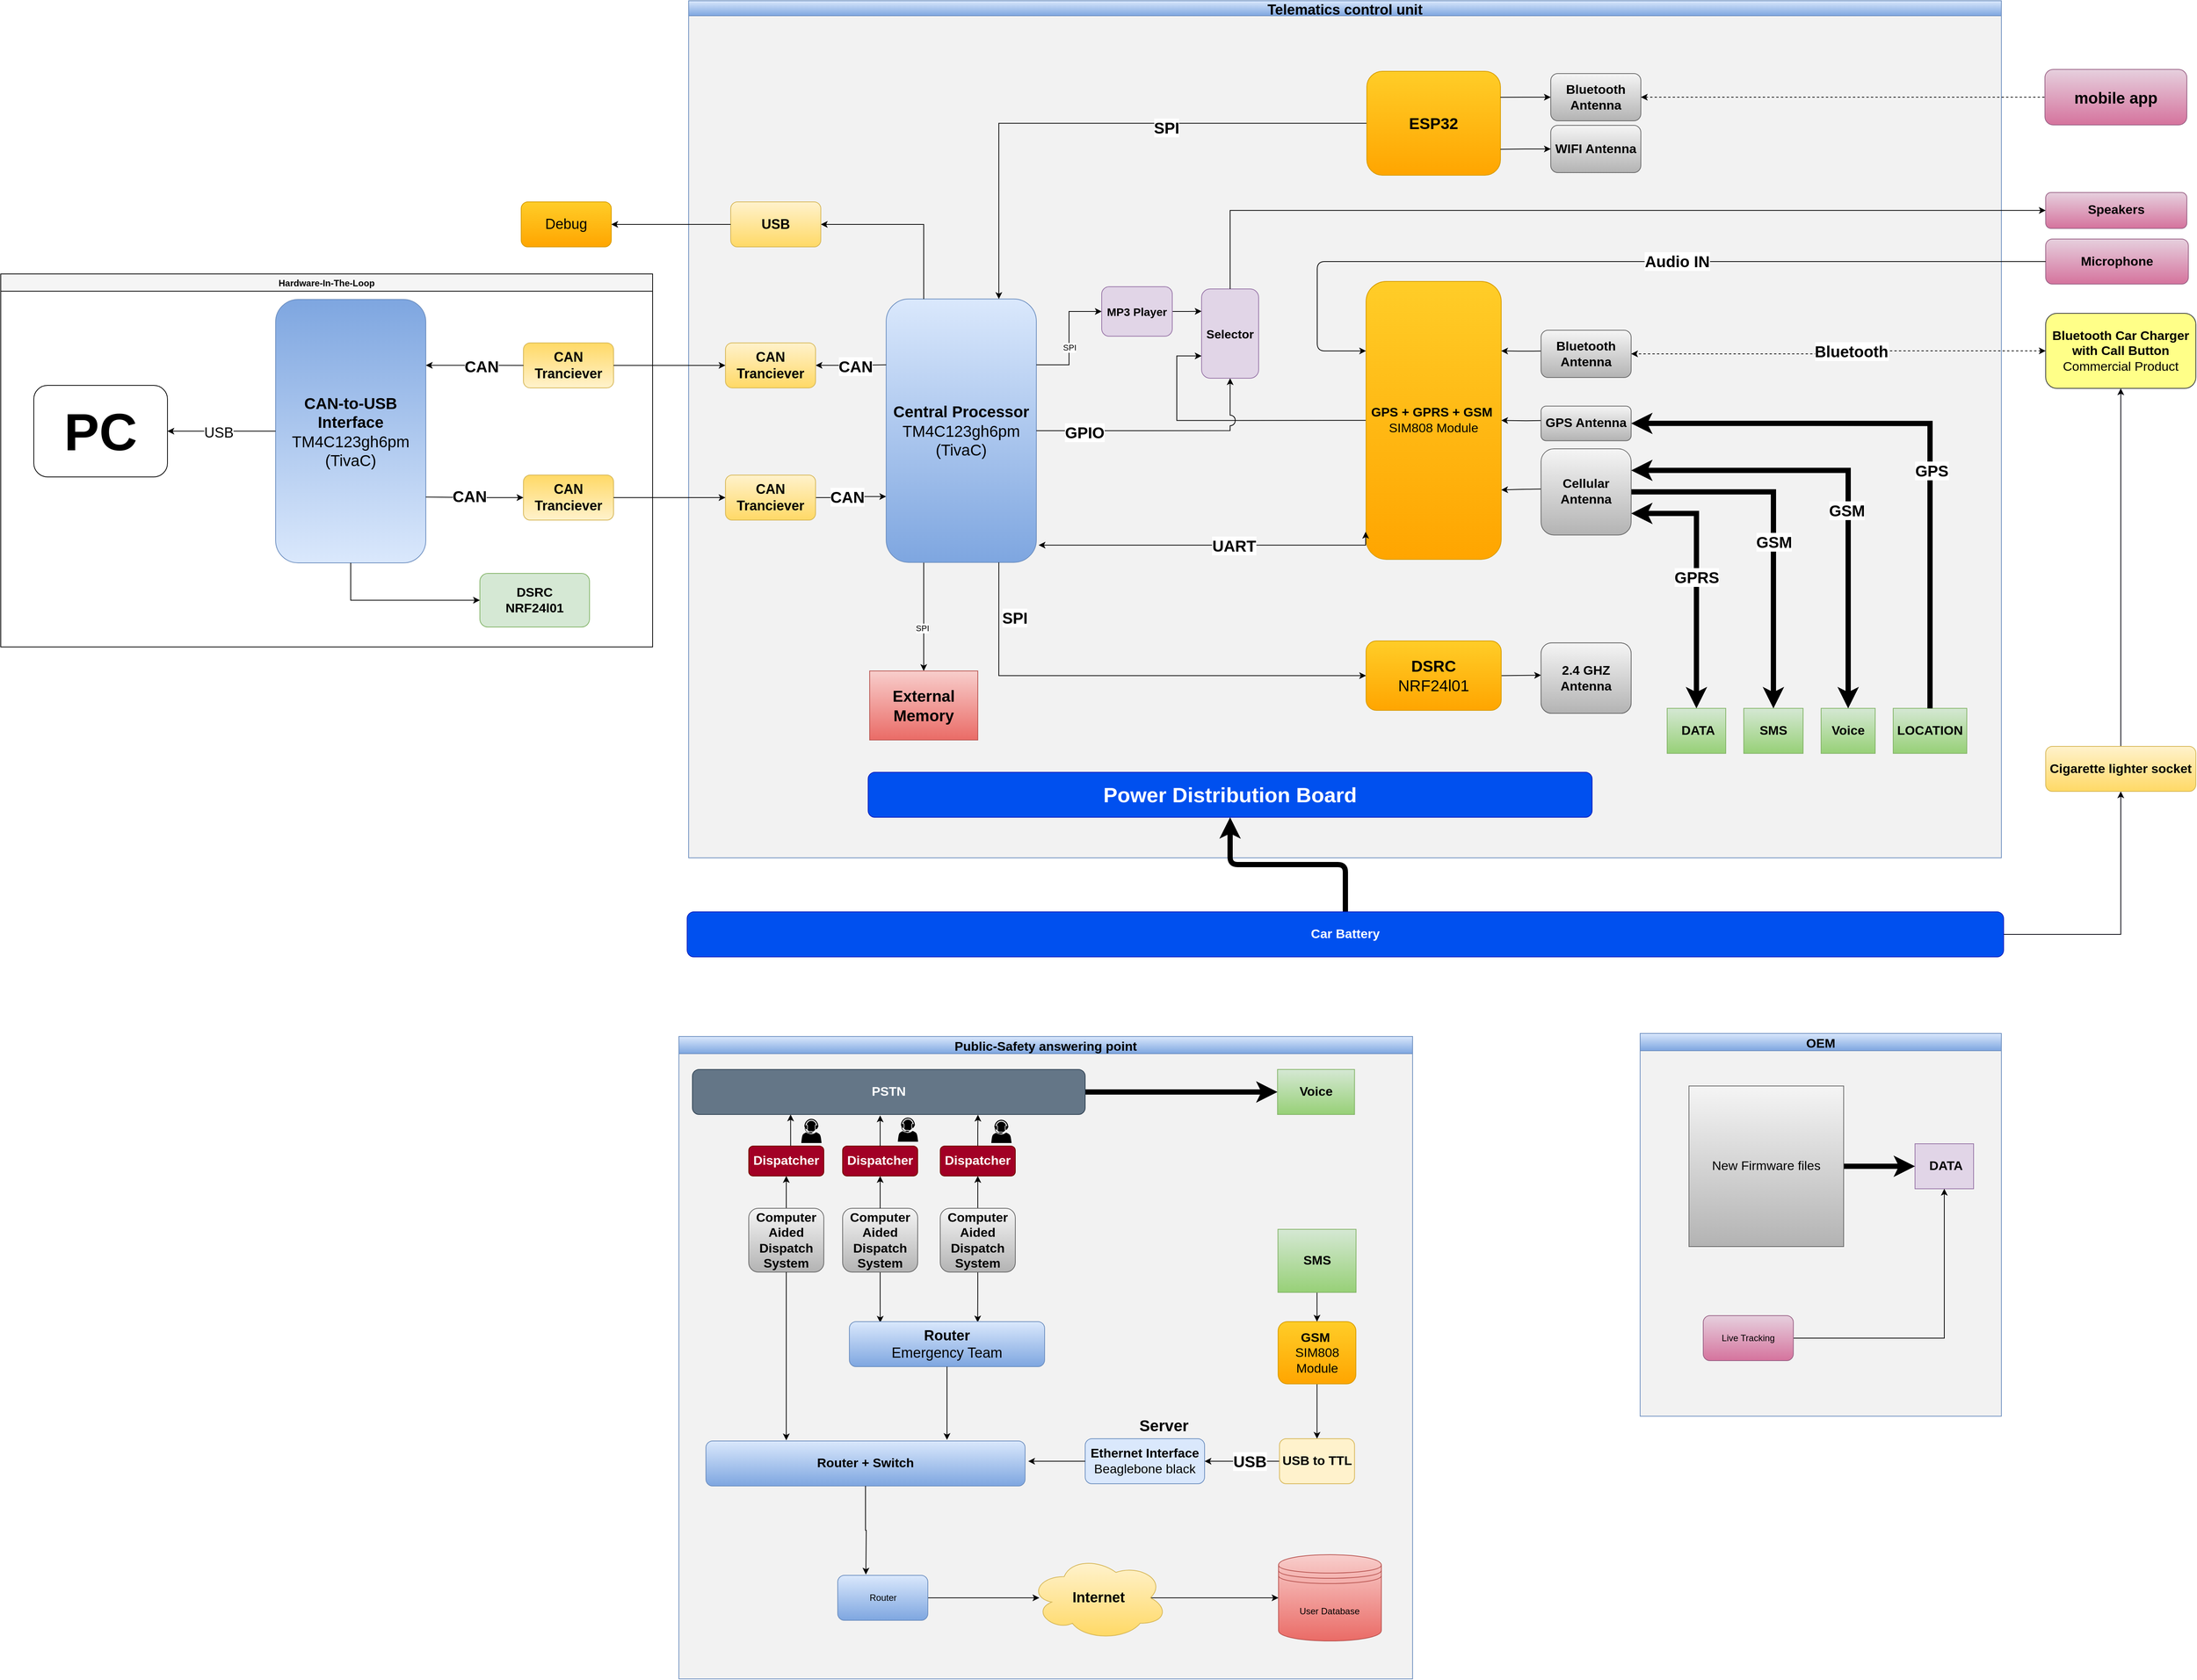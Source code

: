 <mxfile version="13.9.9" type="device"><diagram id="WvO2dlYxxCy-v5vZexDL" name="Page-1"><mxGraphModel dx="5652" dy="3628" grid="0" gridSize="6" guides="1" tooltips="1" connect="1" arrows="1" fold="1" page="1" pageScale="1" pageWidth="1500" pageHeight="1200" math="0" shadow="0"><root><mxCell id="0"/><mxCell id="1" parent="0"/><mxCell id="o0vE8Q76qqL2OoBYx_gR-1" value="OEM" style="swimlane;startSize=23;gradientColor=#7ea6e0;fillColor=#dae8fc;strokeColor=#6c8ebf;swimlaneFillColor=#f2f2f2;fontStyle=1;fontSize=17;" vertex="1" parent="1"><mxGeometry x="785" y="1372" width="481" height="510" as="geometry"/></mxCell><mxCell id="o0vE8Q76qqL2OoBYx_gR-2" value="&amp;nbsp;DATA" style="rounded=0;whiteSpace=wrap;html=1;fontSize=17;align=center;fontStyle=1;fillColor=#e1d5e7;strokeColor=#9673a6;" vertex="1" parent="o0vE8Q76qqL2OoBYx_gR-1"><mxGeometry x="366" y="147" width="78" height="60" as="geometry"/></mxCell><mxCell id="o0vE8Q76qqL2OoBYx_gR-3" style="edgeStyle=orthogonalEdgeStyle;rounded=0;orthogonalLoop=1;jettySize=auto;html=1;entryX=0;entryY=0.5;entryDx=0;entryDy=0;startArrow=none;startFill=0;endArrow=classic;endFill=1;strokeWidth=7;fontSize=17;" edge="1" parent="o0vE8Q76qqL2OoBYx_gR-1" source="o0vE8Q76qqL2OoBYx_gR-4" target="o0vE8Q76qqL2OoBYx_gR-2"><mxGeometry relative="1" as="geometry"/></mxCell><mxCell id="o0vE8Q76qqL2OoBYx_gR-4" value="New Firmware files" style="rounded=0;whiteSpace=wrap;html=1;fontSize=17;fillColor=#f5f5f5;strokeColor=#666666;gradientColor=#b3b3b3;" vertex="1" parent="o0vE8Q76qqL2OoBYx_gR-1"><mxGeometry x="65" y="70" width="206" height="214" as="geometry"/></mxCell><mxCell id="o0vE8Q76qqL2OoBYx_gR-5" style="edgeStyle=orthogonalEdgeStyle;rounded=0;orthogonalLoop=1;jettySize=auto;html=1;entryX=0.5;entryY=1;entryDx=0;entryDy=0;" edge="1" parent="o0vE8Q76qqL2OoBYx_gR-1" source="o0vE8Q76qqL2OoBYx_gR-6" target="o0vE8Q76qqL2OoBYx_gR-2"><mxGeometry relative="1" as="geometry"/></mxCell><mxCell id="o0vE8Q76qqL2OoBYx_gR-6" value="Live Tracking" style="rounded=1;whiteSpace=wrap;html=1;gradientColor=#d5739d;fillColor=#e6d0de;strokeColor=#996185;" vertex="1" parent="o0vE8Q76qqL2OoBYx_gR-1"><mxGeometry x="84" y="376" width="120" height="60" as="geometry"/></mxCell><mxCell id="o0vE8Q76qqL2OoBYx_gR-7" value="Public-Safety answering point" style="swimlane;startSize=23;gradientColor=#7ea6e0;fillColor=#dae8fc;strokeColor=#6c8ebf;swimlaneFillColor=#f2f2f2;fontStyle=1;fontSize=17;" vertex="1" parent="1"><mxGeometry x="-495" y="1376" width="977" height="856" as="geometry"/></mxCell><mxCell id="o0vE8Q76qqL2OoBYx_gR-8" style="edgeStyle=orthogonalEdgeStyle;rounded=0;orthogonalLoop=1;jettySize=auto;html=1;entryX=0.5;entryY=0;entryDx=0;entryDy=0;startArrow=classic;startFill=1;endArrow=none;endFill=0;strokeWidth=1;fontSize=17;" edge="1" parent="o0vE8Q76qqL2OoBYx_gR-7" source="o0vE8Q76qqL2OoBYx_gR-10" target="o0vE8Q76qqL2OoBYx_gR-11"><mxGeometry relative="1" as="geometry"/></mxCell><mxCell id="o0vE8Q76qqL2OoBYx_gR-9" style="edgeStyle=orthogonalEdgeStyle;rounded=0;orthogonalLoop=1;jettySize=auto;html=1;startArrow=classic;startFill=1;endArrow=none;endFill=0;strokeWidth=1;fontSize=17;exitX=0.25;exitY=1;exitDx=0;exitDy=0;" edge="1" parent="o0vE8Q76qqL2OoBYx_gR-7" source="o0vE8Q76qqL2OoBYx_gR-13" target="o0vE8Q76qqL2OoBYx_gR-10"><mxGeometry relative="1" as="geometry"><mxPoint x="155" y="123" as="sourcePoint"/><Array as="points"><mxPoint x="149" y="135"/><mxPoint x="149" y="135"/></Array></mxGeometry></mxCell><mxCell id="o0vE8Q76qqL2OoBYx_gR-10" value="Dispatcher" style="rounded=1;whiteSpace=wrap;html=1;fillColor=#a20025;strokeColor=#6F0000;fontColor=#ffffff;fontStyle=1;fontSize=17;" vertex="1" parent="o0vE8Q76qqL2OoBYx_gR-7"><mxGeometry x="93" y="146" width="100" height="40" as="geometry"/></mxCell><mxCell id="o0vE8Q76qqL2OoBYx_gR-11" value="Computer Aided Dispatch System" style="rounded=1;whiteSpace=wrap;html=1;fillColor=#f5f5f5;strokeColor=#666666;fontStyle=1;fontSize=17;gradientColor=#b3b3b3;" vertex="1" parent="o0vE8Q76qqL2OoBYx_gR-7"><mxGeometry x="93" y="229" width="100" height="85" as="geometry"/></mxCell><mxCell id="o0vE8Q76qqL2OoBYx_gR-12" style="edgeStyle=orthogonalEdgeStyle;rounded=0;orthogonalLoop=1;jettySize=auto;html=1;entryX=0;entryY=0.5;entryDx=0;entryDy=0;startArrow=none;startFill=0;endArrow=classic;endFill=1;strokeWidth=7;fontSize=17;" edge="1" parent="o0vE8Q76qqL2OoBYx_gR-7" source="o0vE8Q76qqL2OoBYx_gR-13" target="o0vE8Q76qqL2OoBYx_gR-19"><mxGeometry relative="1" as="geometry"/></mxCell><mxCell id="o0vE8Q76qqL2OoBYx_gR-13" value="PSTN" style="rounded=1;whiteSpace=wrap;html=1;fillColor=#647687;strokeColor=#314354;fontSize=17;fontStyle=1;fontColor=#ffffff;" vertex="1" parent="o0vE8Q76qqL2OoBYx_gR-7"><mxGeometry x="18" y="44" width="523" height="60" as="geometry"/></mxCell><mxCell id="o0vE8Q76qqL2OoBYx_gR-14" value="" style="pointerEvents=1;shadow=0;dashed=0;html=1;strokeColor=none;labelPosition=center;verticalLabelPosition=bottom;verticalAlign=top;outlineConnect=0;align=center;shape=mxgraph.office.users.call_center_agent;labelBackgroundColor=#ffffff;fontSize=23;fillColor=#000000;" vertex="1" parent="o0vE8Q76qqL2OoBYx_gR-7"><mxGeometry x="163" y="109.71" width="27" height="32.28" as="geometry"/></mxCell><mxCell id="o0vE8Q76qqL2OoBYx_gR-15" style="edgeStyle=orthogonalEdgeStyle;rounded=1;jumpStyle=arc;jumpSize=14;orthogonalLoop=1;jettySize=auto;html=1;entryX=0.5;entryY=0;entryDx=0;entryDy=0;shadow=0;strokeWidth=1;" edge="1" parent="o0vE8Q76qqL2OoBYx_gR-7" source="o0vE8Q76qqL2OoBYx_gR-16" target="o0vE8Q76qqL2OoBYx_gR-32"><mxGeometry relative="1" as="geometry"/></mxCell><mxCell id="o0vE8Q76qqL2OoBYx_gR-16" value="GSM&amp;nbsp;&lt;br&gt;&lt;span style=&quot;font-weight: normal&quot;&gt;SIM808 Module&lt;/span&gt;" style="rounded=1;whiteSpace=wrap;html=1;fillColor=#ffcd28;strokeColor=#d79b00;fontSize=17;fontStyle=1;gradientColor=#ffa500;" vertex="1" parent="o0vE8Q76qqL2OoBYx_gR-7"><mxGeometry x="797.92" y="380" width="103.58" height="83" as="geometry"/></mxCell><mxCell id="o0vE8Q76qqL2OoBYx_gR-17" style="edgeStyle=orthogonalEdgeStyle;rounded=1;jumpStyle=arc;jumpSize=14;orthogonalLoop=1;jettySize=auto;html=1;entryX=0.5;entryY=0;entryDx=0;entryDy=0;shadow=0;strokeWidth=1;" edge="1" parent="o0vE8Q76qqL2OoBYx_gR-7" source="o0vE8Q76qqL2OoBYx_gR-18" target="o0vE8Q76qqL2OoBYx_gR-16"><mxGeometry relative="1" as="geometry"/></mxCell><mxCell id="o0vE8Q76qqL2OoBYx_gR-18" value="SMS" style="rounded=0;whiteSpace=wrap;html=1;fontSize=17;align=center;fontStyle=1;fillColor=#d5e8d4;strokeColor=#82b366;gradientColor=#97d077;" vertex="1" parent="o0vE8Q76qqL2OoBYx_gR-7"><mxGeometry x="797.71" y="257" width="104" height="84.01" as="geometry"/></mxCell><mxCell id="o0vE8Q76qqL2OoBYx_gR-19" value="Voice" style="rounded=0;whiteSpace=wrap;html=1;fontSize=17;align=center;fontStyle=1;fillColor=#d5e8d4;strokeColor=#82b366;gradientColor=#97d077;" vertex="1" parent="o0vE8Q76qqL2OoBYx_gR-7"><mxGeometry x="797.13" y="44" width="102.58" height="60" as="geometry"/></mxCell><mxCell id="o0vE8Q76qqL2OoBYx_gR-20" style="edgeStyle=orthogonalEdgeStyle;rounded=0;orthogonalLoop=1;jettySize=auto;html=1;entryX=0.158;entryY=0.023;entryDx=0;entryDy=0;entryPerimeter=0;fontSize=19;" edge="1" parent="o0vE8Q76qqL2OoBYx_gR-7" source="o0vE8Q76qqL2OoBYx_gR-21" target="o0vE8Q76qqL2OoBYx_gR-41"><mxGeometry relative="1" as="geometry"/></mxCell><mxCell id="o0vE8Q76qqL2OoBYx_gR-21" value="Computer Aided Dispatch System" style="rounded=1;whiteSpace=wrap;html=1;fillColor=#f5f5f5;strokeColor=#666666;fontStyle=1;fontSize=17;gradientColor=#b3b3b3;" vertex="1" parent="o0vE8Q76qqL2OoBYx_gR-7"><mxGeometry x="218" y="229" width="100" height="85" as="geometry"/></mxCell><mxCell id="o0vE8Q76qqL2OoBYx_gR-22" value="" style="pointerEvents=1;shadow=0;dashed=0;html=1;strokeColor=none;labelPosition=center;verticalLabelPosition=bottom;verticalAlign=top;outlineConnect=0;align=center;shape=mxgraph.office.users.call_center_agent;labelBackgroundColor=#ffffff;fontSize=23;fillColor=#000000;" vertex="1" parent="o0vE8Q76qqL2OoBYx_gR-7"><mxGeometry x="416" y="111" width="27" height="30.99" as="geometry"/></mxCell><mxCell id="o0vE8Q76qqL2OoBYx_gR-23" value="" style="pointerEvents=1;shadow=0;dashed=0;html=1;strokeColor=none;labelPosition=center;verticalLabelPosition=bottom;verticalAlign=top;outlineConnect=0;align=center;shape=mxgraph.office.users.call_center_agent;labelBackgroundColor=#ffffff;fontSize=23;fillColor=#000000;" vertex="1" parent="o0vE8Q76qqL2OoBYx_gR-7"><mxGeometry x="291.58" y="108" width="27" height="32.28" as="geometry"/></mxCell><mxCell id="o0vE8Q76qqL2OoBYx_gR-24" value="Ethernet Interface&lt;br style=&quot;font-size: 17px&quot;&gt;&lt;span style=&quot;font-size: 17px ; font-weight: normal&quot;&gt;Beaglebone black&lt;/span&gt;" style="rounded=1;whiteSpace=wrap;html=1;fillColor=#dae8fc;strokeColor=#6c8ebf;fontStyle=1;fontSize=17;" vertex="1" parent="o0vE8Q76qqL2OoBYx_gR-7"><mxGeometry x="541" y="536.01" width="159" height="60" as="geometry"/></mxCell><mxCell id="o0vE8Q76qqL2OoBYx_gR-25" style="edgeStyle=orthogonalEdgeStyle;rounded=0;orthogonalLoop=1;jettySize=auto;html=1;startArrow=classic;startFill=1;endArrow=none;endFill=0;strokeWidth=1;fontSize=17;" edge="1" parent="o0vE8Q76qqL2OoBYx_gR-7" source="o0vE8Q76qqL2OoBYx_gR-27" target="o0vE8Q76qqL2OoBYx_gR-34"><mxGeometry relative="1" as="geometry"/></mxCell><mxCell id="o0vE8Q76qqL2OoBYx_gR-26" style="edgeStyle=orthogonalEdgeStyle;rounded=0;orthogonalLoop=1;jettySize=auto;html=1;entryX=0.727;entryY=1.006;entryDx=0;entryDy=0;entryPerimeter=0;fontSize=19;" edge="1" parent="o0vE8Q76qqL2OoBYx_gR-7" source="o0vE8Q76qqL2OoBYx_gR-27" target="o0vE8Q76qqL2OoBYx_gR-13"><mxGeometry relative="1" as="geometry"/></mxCell><mxCell id="o0vE8Q76qqL2OoBYx_gR-27" value="Dispatcher" style="rounded=1;whiteSpace=wrap;html=1;fillColor=#a20025;strokeColor=#6F0000;fontColor=#ffffff;fontStyle=1;fontSize=17;" vertex="1" parent="o0vE8Q76qqL2OoBYx_gR-7"><mxGeometry x="348" y="146" width="100" height="40" as="geometry"/></mxCell><mxCell id="o0vE8Q76qqL2OoBYx_gR-28" style="edgeStyle=orthogonalEdgeStyle;rounded=0;orthogonalLoop=1;jettySize=auto;html=1;entryX=0.5;entryY=0;entryDx=0;entryDy=0;startArrow=classic;startFill=1;endArrow=none;endFill=0;strokeWidth=1;fontSize=17;" edge="1" parent="o0vE8Q76qqL2OoBYx_gR-7" source="o0vE8Q76qqL2OoBYx_gR-29" target="o0vE8Q76qqL2OoBYx_gR-21"><mxGeometry relative="1" as="geometry"/></mxCell><mxCell id="o0vE8Q76qqL2OoBYx_gR-29" value="Dispatcher" style="rounded=1;whiteSpace=wrap;html=1;fillColor=#a20025;strokeColor=#6F0000;fontColor=#ffffff;fontStyle=1;fontSize=17;" vertex="1" parent="o0vE8Q76qqL2OoBYx_gR-7"><mxGeometry x="218" y="146" width="100" height="40" as="geometry"/></mxCell><mxCell id="o0vE8Q76qqL2OoBYx_gR-30" style="edgeStyle=orthogonalEdgeStyle;rounded=0;orthogonalLoop=1;jettySize=auto;html=1;entryX=1;entryY=0.5;entryDx=0;entryDy=0;fontSize=19;" edge="1" parent="o0vE8Q76qqL2OoBYx_gR-7" source="o0vE8Q76qqL2OoBYx_gR-32" target="o0vE8Q76qqL2OoBYx_gR-24"><mxGeometry relative="1" as="geometry"/></mxCell><mxCell id="o0vE8Q76qqL2OoBYx_gR-31" value="&lt;b&gt;&lt;font style=&quot;font-size: 21px&quot;&gt;USB&lt;/font&gt;&lt;/b&gt;" style="edgeLabel;html=1;align=center;verticalAlign=middle;resizable=0;points=[];fontSize=19;" vertex="1" connectable="0" parent="o0vE8Q76qqL2OoBYx_gR-30"><mxGeometry x="-0.203" relative="1" as="geometry"><mxPoint as="offset"/></mxGeometry></mxCell><mxCell id="o0vE8Q76qqL2OoBYx_gR-32" value="USB to TTL" style="rounded=1;whiteSpace=wrap;html=1;fillColor=#fff2cc;strokeColor=#d6b656;fontStyle=1;fontSize=17;" vertex="1" parent="o0vE8Q76qqL2OoBYx_gR-7"><mxGeometry x="799.71" y="536.01" width="100" height="60" as="geometry"/></mxCell><mxCell id="o0vE8Q76qqL2OoBYx_gR-33" style="edgeStyle=orthogonalEdgeStyle;rounded=0;orthogonalLoop=1;jettySize=auto;html=1;entryX=0.657;entryY=0.016;entryDx=0;entryDy=0;entryPerimeter=0;fontSize=19;" edge="1" parent="o0vE8Q76qqL2OoBYx_gR-7" source="o0vE8Q76qqL2OoBYx_gR-34" target="o0vE8Q76qqL2OoBYx_gR-41"><mxGeometry relative="1" as="geometry"/></mxCell><mxCell id="o0vE8Q76qqL2OoBYx_gR-34" value="Computer Aided Dispatch System" style="rounded=1;whiteSpace=wrap;html=1;fillColor=#f5f5f5;strokeColor=#666666;fontStyle=1;fontSize=17;gradientColor=#b3b3b3;" vertex="1" parent="o0vE8Q76qqL2OoBYx_gR-7"><mxGeometry x="348" y="229" width="100" height="85" as="geometry"/></mxCell><mxCell id="o0vE8Q76qqL2OoBYx_gR-35" value="&lt;b&gt;&lt;font style=&quot;font-size: 17px&quot;&gt;Router + Switch&lt;/font&gt;&lt;/b&gt;" style="rounded=1;whiteSpace=wrap;html=1;gradientColor=#7ea6e0;fillColor=#dae8fc;strokeColor=#6c8ebf;" vertex="1" parent="o0vE8Q76qqL2OoBYx_gR-7"><mxGeometry x="36" y="539" width="425" height="60" as="geometry"/></mxCell><mxCell id="o0vE8Q76qqL2OoBYx_gR-36" style="edgeStyle=orthogonalEdgeStyle;rounded=0;orthogonalLoop=1;jettySize=auto;html=1;startArrow=none;startFill=0;endArrow=classic;endFill=1;fontSize=19;" edge="1" parent="o0vE8Q76qqL2OoBYx_gR-7" source="o0vE8Q76qqL2OoBYx_gR-37"><mxGeometry relative="1" as="geometry"><mxPoint x="480" y="748" as="targetPoint"/></mxGeometry></mxCell><mxCell id="o0vE8Q76qqL2OoBYx_gR-37" value="Router" style="rounded=1;whiteSpace=wrap;html=1;gradientColor=#7ea6e0;fillColor=#dae8fc;strokeColor=#6c8ebf;" vertex="1" parent="o0vE8Q76qqL2OoBYx_gR-7"><mxGeometry x="211.5" y="718.01" width="120" height="60" as="geometry"/></mxCell><mxCell id="o0vE8Q76qqL2OoBYx_gR-38" style="edgeStyle=orthogonalEdgeStyle;rounded=0;orthogonalLoop=1;jettySize=auto;html=1;startArrow=none;startFill=0;endArrow=classic;endFill=1;fontSize=19;exitX=0.875;exitY=0.5;exitDx=0;exitDy=0;exitPerimeter=0;" edge="1" parent="o0vE8Q76qqL2OoBYx_gR-7" source="o0vE8Q76qqL2OoBYx_gR-39" target="o0vE8Q76qqL2OoBYx_gR-40"><mxGeometry relative="1" as="geometry"/></mxCell><mxCell id="o0vE8Q76qqL2OoBYx_gR-39" value="Internet" style="ellipse;shape=cloud;whiteSpace=wrap;html=1;fontStyle=1;fontSize=19;gradientColor=#ffd966;fillColor=#fff2cc;strokeColor=#d6b656;" vertex="1" parent="o0vE8Q76qqL2OoBYx_gR-7"><mxGeometry x="467" y="691.51" width="184" height="113.01" as="geometry"/></mxCell><mxCell id="o0vE8Q76qqL2OoBYx_gR-40" value="User Database" style="shape=datastore;whiteSpace=wrap;html=1;gradientColor=#ea6b66;fillColor=#f8cecc;strokeColor=#b85450;" vertex="1" parent="o0vE8Q76qqL2OoBYx_gR-7"><mxGeometry x="798.42" y="690.52" width="137" height="115" as="geometry"/></mxCell><mxCell id="o0vE8Q76qqL2OoBYx_gR-41" value="&lt;b&gt;Router&lt;/b&gt;&lt;br&gt;Emergency Team" style="rounded=1;whiteSpace=wrap;html=1;fontSize=19;gradientColor=#7ea6e0;fillColor=#dae8fc;strokeColor=#6c8ebf;" vertex="1" parent="o0vE8Q76qqL2OoBYx_gR-7"><mxGeometry x="227" y="380" width="260" height="60" as="geometry"/></mxCell><mxCell id="o0vE8Q76qqL2OoBYx_gR-42" value="&lt;b&gt;&lt;font style=&quot;font-size: 21px&quot;&gt;Server&lt;/font&gt;&lt;/b&gt;" style="text;html=1;strokeColor=none;fillColor=none;align=center;verticalAlign=middle;whiteSpace=wrap;rounded=0;fontSize=19;" vertex="1" parent="o0vE8Q76qqL2OoBYx_gR-7"><mxGeometry x="606.54" y="508" width="77.92" height="20" as="geometry"/></mxCell><mxCell id="o0vE8Q76qqL2OoBYx_gR-43" value="Telematics control unit" style="swimlane;startSize=20;shadow=0;swimlaneFillColor=#F2F2F2;fontStyle=1;fontSize=19;movable=0;gradientColor=#7ea6e0;fillColor=#dae8fc;strokeColor=#6c8ebf;" vertex="1" parent="1"><mxGeometry x="-482" y="-4" width="1748" height="1142" as="geometry"><mxRectangle x="70" y="160" width="70" height="23" as="alternateBounds"/></mxGeometry></mxCell><mxCell id="o0vE8Q76qqL2OoBYx_gR-44" style="edgeStyle=orthogonalEdgeStyle;rounded=1;orthogonalLoop=1;jettySize=auto;html=1;entryX=1;entryY=0.5;entryDx=0;entryDy=0;startArrow=none;startFill=0;endArrow=classic;endFill=1;strokeColor=#000000;strokeWidth=1;fontSize=20;fontStyle=1" edge="1" parent="o0vE8Q76qqL2OoBYx_gR-43" target="o0vE8Q76qqL2OoBYx_gR-50"><mxGeometry relative="1" as="geometry"><mxPoint x="1085.28" y="660.73" as="targetPoint"/><mxPoint x="1147.97" y="559.165" as="sourcePoint"/></mxGeometry></mxCell><mxCell id="o0vE8Q76qqL2OoBYx_gR-45" style="edgeStyle=orthogonalEdgeStyle;rounded=1;orthogonalLoop=1;jettySize=auto;html=1;entryX=1;entryY=0.75;entryDx=0;entryDy=0;startArrow=classic;startFill=1;endArrow=classic;endFill=1;strokeColor=#000000;strokeWidth=1;fontSize=20;fontStyle=1;exitX=0;exitY=0.5;exitDx=0;exitDy=0;" edge="1" parent="o0vE8Q76qqL2OoBYx_gR-43" target="o0vE8Q76qqL2OoBYx_gR-50"><mxGeometry relative="1" as="geometry"><mxPoint x="1085.28" y="740.83" as="targetPoint"/><mxPoint x="1147.97" y="650.415" as="sourcePoint"/></mxGeometry></mxCell><mxCell id="o0vE8Q76qqL2OoBYx_gR-46" style="edgeStyle=orthogonalEdgeStyle;rounded=0;jumpStyle=arc;jumpSize=14;orthogonalLoop=1;jettySize=auto;html=1;exitX=0.25;exitY=1;exitDx=0;exitDy=0;" edge="1" parent="o0vE8Q76qqL2OoBYx_gR-43" source="o0vE8Q76qqL2OoBYx_gR-48" target="o0vE8Q76qqL2OoBYx_gR-85"><mxGeometry relative="1" as="geometry"/></mxCell><mxCell id="o0vE8Q76qqL2OoBYx_gR-47" value="SPI" style="edgeLabel;html=1;align=center;verticalAlign=middle;resizable=0;points=[];" vertex="1" connectable="0" parent="o0vE8Q76qqL2OoBYx_gR-46"><mxGeometry x="0.208" y="-3" relative="1" as="geometry"><mxPoint x="1" as="offset"/></mxGeometry></mxCell><mxCell id="o0vE8Q76qqL2OoBYx_gR-48" value="&lt;font style=&quot;font-size: 21px&quot;&gt;Central Processor&lt;span style=&quot;font-weight: normal&quot;&gt;&lt;br&gt;TM4C123gh6pm&lt;br&gt;(TivaC)&lt;/span&gt;&lt;/font&gt;" style="rounded=1;whiteSpace=wrap;html=1;fillColor=#dae8fc;strokeColor=#6c8ebf;fontStyle=1;fontSize=17;gradientColor=#7ea6e0;" vertex="1" parent="o0vE8Q76qqL2OoBYx_gR-43"><mxGeometry x="263.02" y="397.33" width="200" height="351" as="geometry"/></mxCell><mxCell id="o0vE8Q76qqL2OoBYx_gR-49" style="edgeStyle=orthogonalEdgeStyle;rounded=0;jumpStyle=arc;jumpSize=100;orthogonalLoop=1;jettySize=auto;html=1;exitX=0;exitY=0.5;exitDx=0;exitDy=0;entryX=0;entryY=0.75;entryDx=0;entryDy=0;" edge="1" parent="o0vE8Q76qqL2OoBYx_gR-43" source="o0vE8Q76qqL2OoBYx_gR-50" target="o0vE8Q76qqL2OoBYx_gR-72"><mxGeometry relative="1" as="geometry"><Array as="points"><mxPoint x="650.02" y="559"/><mxPoint x="650.02" y="473"/></Array></mxGeometry></mxCell><mxCell id="o0vE8Q76qqL2OoBYx_gR-50" value="GPS + GPRS + GSM&amp;nbsp;&lt;br&gt;&lt;span style=&quot;font-weight: normal&quot;&gt;SIM808 Module&lt;/span&gt;" style="rounded=1;whiteSpace=wrap;html=1;fillColor=#ffcd28;strokeColor=#d79b00;fontSize=17;fontStyle=1;gradientColor=#ffa500;" vertex="1" parent="o0vE8Q76qqL2OoBYx_gR-43"><mxGeometry x="902.02" y="374" width="180" height="370.33" as="geometry"/></mxCell><mxCell id="o0vE8Q76qqL2OoBYx_gR-51" style="edgeStyle=orthogonalEdgeStyle;rounded=0;orthogonalLoop=1;jettySize=auto;html=1;startArrow=classic;startFill=1;exitX=-0.003;exitY=0.901;exitDx=0;exitDy=0;exitPerimeter=0;" edge="1" parent="o0vE8Q76qqL2OoBYx_gR-43" source="o0vE8Q76qqL2OoBYx_gR-50"><mxGeometry relative="1" as="geometry"><mxPoint x="466.02" y="725.33" as="targetPoint"/><Array as="points"><mxPoint x="601.02" y="725.33"/><mxPoint x="601.02" y="725.33"/></Array></mxGeometry></mxCell><mxCell id="o0vE8Q76qqL2OoBYx_gR-52" value="&lt;font style=&quot;font-size: 21px&quot;&gt;UART&lt;/font&gt;" style="edgeLabel;html=1;align=center;verticalAlign=middle;resizable=0;points=[];fontSize=17;fontStyle=1" vertex="1" connectable="0" parent="o0vE8Q76qqL2OoBYx_gR-51"><mxGeometry x="-0.145" relative="1" as="geometry"><mxPoint as="offset"/></mxGeometry></mxCell><mxCell id="o0vE8Q76qqL2OoBYx_gR-53" style="edgeStyle=orthogonalEdgeStyle;rounded=1;orthogonalLoop=1;jettySize=auto;html=1;startArrow=classic;startFill=1;entryX=1;entryY=0.25;entryDx=0;entryDy=0;" edge="1" parent="o0vE8Q76qqL2OoBYx_gR-43" target="o0vE8Q76qqL2OoBYx_gR-50"><mxGeometry relative="1" as="geometry"><mxPoint x="1084.97" y="443.83" as="targetPoint"/><mxPoint x="1147.97" y="466.5" as="sourcePoint"/></mxGeometry></mxCell><mxCell id="o0vE8Q76qqL2OoBYx_gR-54" value="&amp;nbsp;DATA" style="rounded=0;whiteSpace=wrap;html=1;fontSize=17;align=center;fontStyle=1;fillColor=#d5e8d4;strokeColor=#82b366;gradientColor=#97d077;" vertex="1" parent="o0vE8Q76qqL2OoBYx_gR-43"><mxGeometry x="1302.97" y="942.83" width="78" height="60" as="geometry"/></mxCell><mxCell id="o0vE8Q76qqL2OoBYx_gR-55" style="edgeStyle=orthogonalEdgeStyle;rounded=0;orthogonalLoop=1;jettySize=auto;html=1;startArrow=classic;startFill=1;endArrow=classic;endFill=1;strokeWidth=7;fontSize=17;entryX=0.5;entryY=0;entryDx=0;entryDy=0;exitX=1;exitY=0.75;exitDx=0;exitDy=0;" edge="1" parent="o0vE8Q76qqL2OoBYx_gR-43" source="o0vE8Q76qqL2OoBYx_gR-96" target="o0vE8Q76qqL2OoBYx_gR-54"><mxGeometry relative="1" as="geometry"><mxPoint x="1337.97" y="768.83" as="targetPoint"/><mxPoint x="1267.97" y="679.122" as="sourcePoint"/></mxGeometry></mxCell><mxCell id="o0vE8Q76qqL2OoBYx_gR-56" value="&lt;font style=&quot;font-size: 21px&quot;&gt;GPRS&lt;/font&gt;" style="edgeLabel;html=1;align=center;verticalAlign=middle;resizable=0;points=[];fontSize=17;fontStyle=1" vertex="1" connectable="0" parent="o0vE8Q76qqL2OoBYx_gR-55"><mxGeometry x="0.007" relative="1" as="geometry"><mxPoint y="-2.5" as="offset"/></mxGeometry></mxCell><mxCell id="o0vE8Q76qqL2OoBYx_gR-57" value="SMS" style="rounded=0;whiteSpace=wrap;html=1;fontSize=17;align=center;fontStyle=1;fillColor=#d5e8d4;strokeColor=#82b366;gradientColor=#97d077;" vertex="1" parent="o0vE8Q76qqL2OoBYx_gR-43"><mxGeometry x="1404.97" y="942.83" width="79" height="60" as="geometry"/></mxCell><mxCell id="o0vE8Q76qqL2OoBYx_gR-58" style="edgeStyle=orthogonalEdgeStyle;rounded=0;orthogonalLoop=1;jettySize=auto;html=1;exitX=1;exitY=0.5;exitDx=0;exitDy=0;startArrow=none;startFill=0;endArrow=classic;endFill=1;strokeWidth=7;fontSize=17;entryX=0.5;entryY=0;entryDx=0;entryDy=0;" edge="1" parent="o0vE8Q76qqL2OoBYx_gR-43" source="o0vE8Q76qqL2OoBYx_gR-96" target="o0vE8Q76qqL2OoBYx_gR-57"><mxGeometry relative="1" as="geometry"><mxPoint x="1424.97" y="771.83" as="targetPoint"/><mxPoint x="1267.97" y="650.415" as="sourcePoint"/></mxGeometry></mxCell><mxCell id="o0vE8Q76qqL2OoBYx_gR-59" value="&lt;font style=&quot;font-size: 21px&quot;&gt;GSM&lt;/font&gt;" style="edgeLabel;html=1;align=center;verticalAlign=middle;resizable=0;points=[];fontSize=17;fontStyle=1" vertex="1" connectable="0" parent="o0vE8Q76qqL2OoBYx_gR-58"><mxGeometry x="0.234" relative="1" as="geometry"><mxPoint x="-0.02" y="-39.12" as="offset"/></mxGeometry></mxCell><mxCell id="o0vE8Q76qqL2OoBYx_gR-60" value="Voice" style="rounded=0;whiteSpace=wrap;html=1;fontSize=17;align=center;fontStyle=1;fillColor=#d5e8d4;strokeColor=#82b366;gradientColor=#97d077;" vertex="1" parent="o0vE8Q76qqL2OoBYx_gR-43"><mxGeometry x="1507.97" y="942.83" width="72" height="60" as="geometry"/></mxCell><mxCell id="o0vE8Q76qqL2OoBYx_gR-61" style="edgeStyle=orthogonalEdgeStyle;rounded=0;orthogonalLoop=1;jettySize=auto;html=1;exitX=1;exitY=0.25;exitDx=0;exitDy=0;strokeWidth=7;startArrow=classic;startFill=1;" edge="1" parent="o0vE8Q76qqL2OoBYx_gR-43" source="o0vE8Q76qqL2OoBYx_gR-96" target="o0vE8Q76qqL2OoBYx_gR-60"><mxGeometry relative="1" as="geometry"><mxPoint x="1267.97" y="621.707" as="sourcePoint"/></mxGeometry></mxCell><mxCell id="o0vE8Q76qqL2OoBYx_gR-62" value="&lt;font style=&quot;font-size: 21px&quot;&gt;GSM&lt;/font&gt;" style="edgeLabel;html=1;align=center;verticalAlign=middle;resizable=0;points=[];fontSize=17;fontStyle=1" vertex="1" connectable="0" parent="o0vE8Q76qqL2OoBYx_gR-61"><mxGeometry x="0.386" relative="1" as="geometry"><mxPoint x="-2" y="-77.47" as="offset"/></mxGeometry></mxCell><mxCell id="o0vE8Q76qqL2OoBYx_gR-63" value="LOCATION" style="rounded=0;whiteSpace=wrap;html=1;fontSize=17;align=center;fontStyle=1;fillColor=#d5e8d4;strokeColor=#82b366;gradientColor=#97d077;" vertex="1" parent="o0vE8Q76qqL2OoBYx_gR-43"><mxGeometry x="1603.97" y="942.83" width="98" height="60" as="geometry"/></mxCell><mxCell id="o0vE8Q76qqL2OoBYx_gR-64" style="edgeStyle=orthogonalEdgeStyle;rounded=0;orthogonalLoop=1;jettySize=auto;html=1;startArrow=classic;startFill=1;endArrow=none;endFill=0;strokeWidth=7;fontSize=32;entryX=0.5;entryY=0;entryDx=0;entryDy=0;exitX=1;exitY=0.5;exitDx=0;exitDy=0;" edge="1" parent="o0vE8Q76qqL2OoBYx_gR-43" source="o0vE8Q76qqL2OoBYx_gR-97" target="o0vE8Q76qqL2OoBYx_gR-63"><mxGeometry relative="1" as="geometry"><mxPoint x="1498.303" y="772.497" as="targetPoint"/><mxPoint x="1267.97" y="559.2" as="sourcePoint"/></mxGeometry></mxCell><mxCell id="o0vE8Q76qqL2OoBYx_gR-65" value="&lt;font style=&quot;font-size: 21px&quot;&gt;GPS&lt;/font&gt;" style="edgeLabel;html=1;align=center;verticalAlign=middle;resizable=0;points=[];fontSize=17;fontStyle=1" vertex="1" connectable="0" parent="o0vE8Q76qqL2OoBYx_gR-64"><mxGeometry x="0.524" y="5" relative="1" as="geometry"><mxPoint x="-3.02" y="-131.94" as="offset"/></mxGeometry></mxCell><mxCell id="o0vE8Q76qqL2OoBYx_gR-66" style="edgeStyle=orthogonalEdgeStyle;rounded=0;orthogonalLoop=1;jettySize=auto;html=1;entryX=0;entryY=0.25;entryDx=0;entryDy=0;" edge="1" parent="o0vE8Q76qqL2OoBYx_gR-43" source="o0vE8Q76qqL2OoBYx_gR-69" target="o0vE8Q76qqL2OoBYx_gR-72"><mxGeometry relative="1" as="geometry"/></mxCell><mxCell id="o0vE8Q76qqL2OoBYx_gR-67" style="edgeStyle=orthogonalEdgeStyle;rounded=0;orthogonalLoop=1;jettySize=auto;html=1;entryX=1;entryY=0.25;entryDx=0;entryDy=0;startArrow=classic;startFill=1;endArrow=none;endFill=0;fontSize=19;" edge="1" parent="o0vE8Q76qqL2OoBYx_gR-43" source="o0vE8Q76qqL2OoBYx_gR-69" target="o0vE8Q76qqL2OoBYx_gR-48"><mxGeometry relative="1" as="geometry"/></mxCell><mxCell id="o0vE8Q76qqL2OoBYx_gR-68" value="SPI" style="edgeLabel;html=1;align=center;verticalAlign=middle;resizable=0;points=[];" vertex="1" connectable="0" parent="o0vE8Q76qqL2OoBYx_gR-67"><mxGeometry x="0.155" relative="1" as="geometry"><mxPoint as="offset"/></mxGeometry></mxCell><mxCell id="o0vE8Q76qqL2OoBYx_gR-69" value="MP3 Player" style="rounded=1;whiteSpace=wrap;html=1;fillColor=#e1d5e7;strokeColor=#9673a6;fontStyle=1;fontSize=15;" vertex="1" parent="o0vE8Q76qqL2OoBYx_gR-43"><mxGeometry x="550" y="381" width="94" height="66" as="geometry"/></mxCell><mxCell id="o0vE8Q76qqL2OoBYx_gR-70" style="edgeStyle=orthogonalEdgeStyle;rounded=0;orthogonalLoop=1;jettySize=auto;html=1;startArrow=classic;startFill=1;endArrow=none;endFill=0;fontSize=19;entryX=1;entryY=0.5;entryDx=0;entryDy=0;jumpStyle=arc;jumpSize=14;exitX=0.5;exitY=1;exitDx=0;exitDy=0;" edge="1" parent="o0vE8Q76qqL2OoBYx_gR-43" source="o0vE8Q76qqL2OoBYx_gR-72" target="o0vE8Q76qqL2OoBYx_gR-48"><mxGeometry relative="1" as="geometry"><mxPoint x="484.02" y="675.33" as="targetPoint"/></mxGeometry></mxCell><mxCell id="o0vE8Q76qqL2OoBYx_gR-71" value="&lt;b&gt;&lt;font style=&quot;font-size: 21px&quot;&gt;GPIO&lt;/font&gt;&lt;/b&gt;" style="edgeLabel;html=1;align=center;verticalAlign=middle;resizable=0;points=[];fontSize=19;" vertex="1" connectable="0" parent="o0vE8Q76qqL2OoBYx_gR-70"><mxGeometry x="0.613" y="2" relative="1" as="geometry"><mxPoint as="offset"/></mxGeometry></mxCell><mxCell id="o0vE8Q76qqL2OoBYx_gR-72" value="Selector" style="rounded=1;whiteSpace=wrap;html=1;fillColor=#e1d5e7;strokeColor=#9673a6;fontStyle=1;fontSize=16;" vertex="1" parent="o0vE8Q76qqL2OoBYx_gR-43"><mxGeometry x="683.02" y="384" width="76" height="119" as="geometry"/></mxCell><mxCell id="o0vE8Q76qqL2OoBYx_gR-73" style="edgeStyle=orthogonalEdgeStyle;rounded=0;orthogonalLoop=1;jettySize=auto;html=1;startArrow=classic;startFill=1;endArrow=none;endFill=0;fontSize=19;entryX=0.75;entryY=1;entryDx=0;entryDy=0;" edge="1" parent="o0vE8Q76qqL2OoBYx_gR-43" source="o0vE8Q76qqL2OoBYx_gR-76" target="o0vE8Q76qqL2OoBYx_gR-48"><mxGeometry relative="1" as="geometry"><mxPoint x="463.02" y="500.33" as="targetPoint"/></mxGeometry></mxCell><mxCell id="o0vE8Q76qqL2OoBYx_gR-74" value="&lt;b&gt;&lt;font style=&quot;font-size: 21px&quot;&gt;SPI&lt;/font&gt;&lt;/b&gt;" style="edgeLabel;html=1;align=center;verticalAlign=middle;resizable=0;points=[];fontSize=19;" vertex="1" connectable="0" parent="o0vE8Q76qqL2OoBYx_gR-73"><mxGeometry x="0.769" y="1" relative="1" as="geometry"><mxPoint x="22.12" y="-0.77" as="offset"/></mxGeometry></mxCell><mxCell id="o0vE8Q76qqL2OoBYx_gR-75" style="edgeStyle=orthogonalEdgeStyle;rounded=1;jumpStyle=arc;jumpSize=14;orthogonalLoop=1;jettySize=auto;html=1;strokeWidth=1;" edge="1" parent="o0vE8Q76qqL2OoBYx_gR-43" source="o0vE8Q76qqL2OoBYx_gR-76"><mxGeometry relative="1" as="geometry"><mxPoint x="1135.02" y="898.6" as="targetPoint"/></mxGeometry></mxCell><mxCell id="o0vE8Q76qqL2OoBYx_gR-76" value="&lt;font style=&quot;font-size: 21px&quot;&gt;DSRC&lt;br&gt;&lt;span style=&quot;font-weight: normal&quot;&gt;NRF24l01&lt;/span&gt;&lt;/font&gt;" style="rounded=1;whiteSpace=wrap;html=1;fillColor=#ffcd28;strokeColor=#d79b00;fontSize=17;fontStyle=1;gradientColor=#ffa500;" vertex="1" parent="o0vE8Q76qqL2OoBYx_gR-43"><mxGeometry x="902.02" y="853" width="180" height="92.5" as="geometry"/></mxCell><mxCell id="o0vE8Q76qqL2OoBYx_gR-77" style="edgeStyle=orthogonalEdgeStyle;rounded=0;orthogonalLoop=1;jettySize=auto;html=1;exitX=0;exitY=0.5;exitDx=0;exitDy=0;entryX=0.75;entryY=0;entryDx=0;entryDy=0;" edge="1" parent="o0vE8Q76qqL2OoBYx_gR-43" source="o0vE8Q76qqL2OoBYx_gR-88" target="o0vE8Q76qqL2OoBYx_gR-48"><mxGeometry relative="1" as="geometry"><mxPoint x="261.02" y="423.33" as="targetPoint"/></mxGeometry></mxCell><mxCell id="o0vE8Q76qqL2OoBYx_gR-78" value="&lt;b&gt;&lt;font style=&quot;font-size: 21px&quot;&gt;SPI&lt;/font&gt;&lt;/b&gt;" style="edgeLabel;html=1;align=center;verticalAlign=middle;resizable=0;points=[];fontSize=19;rotation=0;" vertex="1" connectable="0" parent="o0vE8Q76qqL2OoBYx_gR-77"><mxGeometry x="-0.151" y="-1" relative="1" as="geometry"><mxPoint x="40.5" y="6.71" as="offset"/></mxGeometry></mxCell><mxCell id="o0vE8Q76qqL2OoBYx_gR-79" style="edgeStyle=orthogonalEdgeStyle;rounded=0;orthogonalLoop=1;jettySize=auto;html=1;exitX=1;exitY=0.5;exitDx=0;exitDy=0;entryX=0;entryY=0.75;entryDx=0;entryDy=0;" edge="1" parent="o0vE8Q76qqL2OoBYx_gR-43" source="o0vE8Q76qqL2OoBYx_gR-81" target="o0vE8Q76qqL2OoBYx_gR-48"><mxGeometry relative="1" as="geometry"><mxPoint x="263.02" y="714.33" as="targetPoint"/></mxGeometry></mxCell><mxCell id="o0vE8Q76qqL2OoBYx_gR-80" value="CAN" style="edgeLabel;html=1;align=center;verticalAlign=middle;resizable=0;points=[];fontSize=21;fontStyle=1" vertex="1" connectable="0" parent="o0vE8Q76qqL2OoBYx_gR-79"><mxGeometry x="-0.132" y="1" relative="1" as="geometry"><mxPoint as="offset"/></mxGeometry></mxCell><mxCell id="o0vE8Q76qqL2OoBYx_gR-81" value="CAN Tranciever" style="rounded=1;whiteSpace=wrap;html=1;fontStyle=1;fontSize=18;fillColor=#fff2cc;strokeColor=#d6b656;gradientColor=#ffd966;" vertex="1" parent="o0vE8Q76qqL2OoBYx_gR-43"><mxGeometry x="49.02" y="632" width="120" height="60" as="geometry"/></mxCell><mxCell id="o0vE8Q76qqL2OoBYx_gR-82" style="edgeStyle=orthogonalEdgeStyle;rounded=0;orthogonalLoop=1;jettySize=auto;html=1;entryX=0;entryY=0.25;entryDx=0;entryDy=0;startArrow=classic;startFill=1;endArrow=none;endFill=0;fontSize=19;" edge="1" parent="o0vE8Q76qqL2OoBYx_gR-43" source="o0vE8Q76qqL2OoBYx_gR-84" target="o0vE8Q76qqL2OoBYx_gR-48"><mxGeometry relative="1" as="geometry"/></mxCell><mxCell id="o0vE8Q76qqL2OoBYx_gR-83" value="&lt;b&gt;&lt;font style=&quot;font-size: 21px&quot;&gt;CAN&lt;/font&gt;&lt;/b&gt;" style="edgeLabel;html=1;align=center;verticalAlign=middle;resizable=0;points=[];fontSize=19;" vertex="1" connectable="0" parent="o0vE8Q76qqL2OoBYx_gR-82"><mxGeometry x="0.118" y="-2" relative="1" as="geometry"><mxPoint as="offset"/></mxGeometry></mxCell><mxCell id="o0vE8Q76qqL2OoBYx_gR-84" value="CAN Tranciever" style="rounded=1;whiteSpace=wrap;html=1;fontStyle=1;fontSize=18;fillColor=#fff2cc;strokeColor=#d6b656;gradientColor=#ffd966;" vertex="1" parent="o0vE8Q76qqL2OoBYx_gR-43"><mxGeometry x="49.02" y="455.82" width="120" height="60" as="geometry"/></mxCell><mxCell id="o0vE8Q76qqL2OoBYx_gR-85" value="&lt;b&gt;&lt;font style=&quot;font-size: 21px&quot;&gt;External Memory&lt;/font&gt;&lt;/b&gt;" style="rounded=0;whiteSpace=wrap;html=1;fontSize=19;arcSize=50;fillColor=#f8cecc;strokeColor=#b85450;gradientColor=#ea6b66;" vertex="1" parent="o0vE8Q76qqL2OoBYx_gR-43"><mxGeometry x="241.02" y="893" width="144" height="92" as="geometry"/></mxCell><mxCell id="o0vE8Q76qqL2OoBYx_gR-86" style="edgeStyle=orthogonalEdgeStyle;rounded=0;orthogonalLoop=1;jettySize=auto;html=1;startArrow=classic;startFill=1;endArrow=none;endFill=0;fontSize=19;exitX=1;exitY=0.5;exitDx=0;exitDy=0;entryX=0.25;entryY=0;entryDx=0;entryDy=0;" edge="1" parent="o0vE8Q76qqL2OoBYx_gR-43" source="o0vE8Q76qqL2OoBYx_gR-87" target="o0vE8Q76qqL2OoBYx_gR-48"><mxGeometry relative="1" as="geometry"><mxPoint x="256.02" y="449.33" as="targetPoint"/><mxPoint x="15.02" y="457.33" as="sourcePoint"/></mxGeometry></mxCell><mxCell id="o0vE8Q76qqL2OoBYx_gR-87" value="USB" style="rounded=1;whiteSpace=wrap;html=1;fontStyle=1;fontSize=18;fillColor=#fff2cc;strokeColor=#d6b656;gradientColor=#ffd966;" vertex="1" parent="o0vE8Q76qqL2OoBYx_gR-43"><mxGeometry x="56" y="268.0" width="120" height="60" as="geometry"/></mxCell><mxCell id="o0vE8Q76qqL2OoBYx_gR-88" value="&lt;font style=&quot;font-size: 21px&quot;&gt;ESP32&lt;/font&gt;" style="rounded=1;whiteSpace=wrap;html=1;fillColor=#ffcd28;strokeColor=#d79b00;fontSize=17;fontStyle=1;gradientColor=#ffa500;" vertex="1" parent="o0vE8Q76qqL2OoBYx_gR-43"><mxGeometry x="903.02" y="94" width="178" height="138.5" as="geometry"/></mxCell><mxCell id="o0vE8Q76qqL2OoBYx_gR-89" value="Bluetooth Antenna" style="rounded=1;whiteSpace=wrap;html=1;fillColor=#f5f5f5;strokeColor=#666666;fontSize=17;fontStyle=1;gradientColor=#b3b3b3;" vertex="1" parent="o0vE8Q76qqL2OoBYx_gR-43"><mxGeometry x="1147.97" y="97" width="120" height="63" as="geometry"/></mxCell><mxCell id="o0vE8Q76qqL2OoBYx_gR-90" value="WIFI Antenna" style="rounded=1;whiteSpace=wrap;html=1;fillColor=#f5f5f5;strokeColor=#666666;fontSize=17;fontStyle=1;gradientColor=#b3b3b3;" vertex="1" parent="o0vE8Q76qqL2OoBYx_gR-43"><mxGeometry x="1147.97" y="166" width="120" height="63" as="geometry"/></mxCell><mxCell id="o0vE8Q76qqL2OoBYx_gR-91" style="edgeStyle=orthogonalEdgeStyle;rounded=0;orthogonalLoop=1;jettySize=auto;html=1;entryX=1;entryY=0.25;entryDx=0;entryDy=0;startArrow=classic;startFill=1;endArrow=none;endFill=0;fontSize=19;" edge="1" parent="o0vE8Q76qqL2OoBYx_gR-43" source="o0vE8Q76qqL2OoBYx_gR-89" target="o0vE8Q76qqL2OoBYx_gR-88"><mxGeometry relative="1" as="geometry"/></mxCell><mxCell id="o0vE8Q76qqL2OoBYx_gR-92" style="edgeStyle=orthogonalEdgeStyle;rounded=0;orthogonalLoop=1;jettySize=auto;html=1;entryX=1;entryY=0.75;entryDx=0;entryDy=0;startArrow=classic;startFill=1;endArrow=none;endFill=0;fontSize=19;" edge="1" parent="o0vE8Q76qqL2OoBYx_gR-43" source="o0vE8Q76qqL2OoBYx_gR-90" target="o0vE8Q76qqL2OoBYx_gR-88"><mxGeometry relative="1" as="geometry"/></mxCell><mxCell id="o0vE8Q76qqL2OoBYx_gR-93" value="&lt;font style=&quot;font-size: 28px;&quot;&gt;Power Distribution Board&lt;/font&gt;" style="rounded=1;whiteSpace=wrap;html=1;fontSize=28;fillColor=#0050ef;strokeColor=#001DBC;fontStyle=1;fontColor=#ffffff;" vertex="1" parent="o0vE8Q76qqL2OoBYx_gR-43"><mxGeometry x="239.02" y="1028" width="964" height="60" as="geometry"/></mxCell><mxCell id="o0vE8Q76qqL2OoBYx_gR-94" value="2.4 GHZ Antenna" style="rounded=1;whiteSpace=wrap;html=1;fillColor=#f5f5f5;strokeColor=#666666;fontSize=17;fontStyle=1;gradientColor=#b3b3b3;" vertex="1" parent="o0vE8Q76qqL2OoBYx_gR-43"><mxGeometry x="1135.02" y="855.67" width="120" height="93.83" as="geometry"/></mxCell><mxCell id="o0vE8Q76qqL2OoBYx_gR-95" value="2.4 GHZ Antenna" style="rounded=1;whiteSpace=wrap;html=1;fillColor=#f5f5f5;strokeColor=#666666;fontSize=17;fontStyle=1;gradientColor=#b3b3b3;" vertex="1" parent="o0vE8Q76qqL2OoBYx_gR-43"><mxGeometry x="1135.02" y="855.67" width="120" height="93.83" as="geometry"/></mxCell><mxCell id="o0vE8Q76qqL2OoBYx_gR-96" value="Cellular Antenna" style="rounded=1;whiteSpace=wrap;html=1;fillColor=#f5f5f5;strokeColor=#666666;fontSize=17;fontStyle=1;gradientColor=#b3b3b3;" vertex="1" parent="o0vE8Q76qqL2OoBYx_gR-43"><mxGeometry x="1135.02" y="597" width="120" height="114.83" as="geometry"/></mxCell><mxCell id="o0vE8Q76qqL2OoBYx_gR-97" value="GPS Antenna" style="rounded=1;whiteSpace=wrap;html=1;fillColor=#f5f5f5;strokeColor=#666666;fontSize=17;fontStyle=1;gradientColor=#b3b3b3;" vertex="1" parent="o0vE8Q76qqL2OoBYx_gR-43"><mxGeometry x="1135.02" y="540.08" width="120" height="46.16" as="geometry"/></mxCell><mxCell id="o0vE8Q76qqL2OoBYx_gR-98" value="Bluetooth Antenna" style="rounded=1;whiteSpace=wrap;html=1;fillColor=#f5f5f5;strokeColor=#666666;fontSize=17;fontStyle=1;gradientColor=#b3b3b3;" vertex="1" parent="o0vE8Q76qqL2OoBYx_gR-43"><mxGeometry x="1135.02" y="439" width="120" height="63" as="geometry"/></mxCell><mxCell id="o0vE8Q76qqL2OoBYx_gR-99" value="Bluetooth Car Charger with Call Button&lt;br&gt;&lt;span style=&quot;font-weight: normal&quot;&gt;Commercial Product&lt;/span&gt;" style="rounded=1;whiteSpace=wrap;html=1;fontStyle=1;fontSize=17;fillColor=#ffff88;strokeColor=#36393d;" vertex="1" parent="1"><mxGeometry x="1325" y="412.5" width="200" height="100" as="geometry"/></mxCell><mxCell id="o0vE8Q76qqL2OoBYx_gR-100" style="edgeStyle=orthogonalEdgeStyle;rounded=0;orthogonalLoop=1;jettySize=auto;html=1;entryX=0.5;entryY=1;entryDx=0;entryDy=0;startArrow=none;startFill=0;endArrow=classic;endFill=1;strokeColor=#00000A;strokeWidth=1;fontSize=50;exitX=1;exitY=0.5;exitDx=0;exitDy=0;" edge="1" parent="1" source="o0vE8Q76qqL2OoBYx_gR-102" target="o0vE8Q76qqL2OoBYx_gR-104"><mxGeometry relative="1" as="geometry"/></mxCell><mxCell id="o0vE8Q76qqL2OoBYx_gR-101" style="edgeStyle=orthogonalEdgeStyle;rounded=1;jumpStyle=arc;jumpSize=14;orthogonalLoop=1;jettySize=auto;html=1;strokeWidth=7;" edge="1" parent="1" source="o0vE8Q76qqL2OoBYx_gR-102" target="o0vE8Q76qqL2OoBYx_gR-93"><mxGeometry relative="1" as="geometry"/></mxCell><mxCell id="o0vE8Q76qqL2OoBYx_gR-102" value="&lt;span style=&quot;font-size: 17px;&quot;&gt;Car Battery&lt;/span&gt;" style="rounded=1;whiteSpace=wrap;html=1;fontSize=17;fillColor=#0050ef;strokeColor=#001DBC;fontColor=#ffffff;fontStyle=1" vertex="1" parent="1"><mxGeometry x="-484" y="1210" width="1753" height="60" as="geometry"/></mxCell><mxCell id="o0vE8Q76qqL2OoBYx_gR-103" style="edgeStyle=orthogonalEdgeStyle;rounded=0;orthogonalLoop=1;jettySize=auto;html=1;entryX=0.5;entryY=1;entryDx=0;entryDy=0;startArrow=none;startFill=0;endArrow=classic;endFill=1;strokeColor=#00000A;strokeWidth=1;fontSize=50;" edge="1" parent="1" source="o0vE8Q76qqL2OoBYx_gR-104" target="o0vE8Q76qqL2OoBYx_gR-99"><mxGeometry relative="1" as="geometry"/></mxCell><mxCell id="o0vE8Q76qqL2OoBYx_gR-104" value="Cigarette lighter socket" style="rounded=1;whiteSpace=wrap;html=1;fillColor=#fff2cc;strokeColor=#d6b656;fontStyle=1;fontSize=17;gradientColor=#ffd966;" vertex="1" parent="1"><mxGeometry x="1325" y="989.5" width="200" height="60" as="geometry"/></mxCell><mxCell id="o0vE8Q76qqL2OoBYx_gR-105" style="edgeStyle=orthogonalEdgeStyle;rounded=1;orthogonalLoop=1;jettySize=auto;html=1;entryX=1;entryY=0.5;entryDx=0;entryDy=0;startArrow=classic;startFill=1;endArrow=classic;endFill=1;strokeColor=#000000;strokeWidth=1;fontSize=17;exitX=0;exitY=0.5;exitDx=0;exitDy=0;dashed=1;" edge="1" parent="1" source="o0vE8Q76qqL2OoBYx_gR-99" target="o0vE8Q76qqL2OoBYx_gR-98"><mxGeometry relative="1" as="geometry"><mxPoint x="940.18" y="56.83" as="sourcePoint"/><mxPoint x="785.97" y="462.5" as="targetPoint"/></mxGeometry></mxCell><mxCell id="o0vE8Q76qqL2OoBYx_gR-106" value="&lt;font style=&quot;font-size: 21px&quot;&gt;Bluetooth&lt;/font&gt;" style="edgeLabel;html=1;align=center;verticalAlign=middle;resizable=0;points=[];fontSize=17;fontStyle=1" vertex="1" connectable="0" parent="o0vE8Q76qqL2OoBYx_gR-105"><mxGeometry x="-0.095" y="-3" relative="1" as="geometry"><mxPoint x="-8" y="3.0" as="offset"/></mxGeometry></mxCell><mxCell id="o0vE8Q76qqL2OoBYx_gR-107" style="edgeStyle=orthogonalEdgeStyle;rounded=0;orthogonalLoop=1;jettySize=auto;html=1;entryX=0;entryY=0.5;entryDx=0;entryDy=0;startArrow=classic;startFill=1;endArrow=none;endFill=0;fontSize=19;exitX=1;exitY=0.5;exitDx=0;exitDy=0;" edge="1" parent="1" source="o0vE8Q76qqL2OoBYx_gR-108" target="o0vE8Q76qqL2OoBYx_gR-87"><mxGeometry relative="1" as="geometry"><mxPoint x="-972" y="-13" as="sourcePoint"/></mxGeometry></mxCell><mxCell id="o0vE8Q76qqL2OoBYx_gR-108" value="Debug" style="rounded=1;whiteSpace=wrap;html=1;fontSize=19;gradientColor=#ffa500;fillColor=#ffcd28;strokeColor=#d79b00;" vertex="1" parent="1"><mxGeometry x="-705" y="264.0" width="120" height="60" as="geometry"/></mxCell><mxCell id="o0vE8Q76qqL2OoBYx_gR-109" value="Speakers" style="rounded=1;whiteSpace=wrap;html=1;fillColor=#e6d0de;strokeColor=#996185;fontSize=17;fontStyle=1;gradientColor=#d5739d;" vertex="1" parent="1"><mxGeometry x="1325" y="251.5" width="188" height="47.83" as="geometry"/></mxCell><mxCell id="o0vE8Q76qqL2OoBYx_gR-110" value="Microphone" style="rounded=1;whiteSpace=wrap;html=1;fillColor=#e6d0de;strokeColor=#996185;fontSize=17;fontStyle=1;gradientColor=#d5739d;" vertex="1" parent="1"><mxGeometry x="1325" y="313.5" width="190" height="60" as="geometry"/></mxCell><mxCell id="o0vE8Q76qqL2OoBYx_gR-111" style="edgeStyle=orthogonalEdgeStyle;rounded=0;orthogonalLoop=1;jettySize=auto;html=1;fontSize=19;" edge="1" parent="1" source="o0vE8Q76qqL2OoBYx_gR-29"><mxGeometry relative="1" as="geometry"><mxPoint x="-227" y="1481.286" as="targetPoint"/></mxGeometry></mxCell><mxCell id="o0vE8Q76qqL2OoBYx_gR-112" style="edgeStyle=orthogonalEdgeStyle;rounded=0;orthogonalLoop=1;jettySize=auto;html=1;fontSize=19;" edge="1" parent="1" source="o0vE8Q76qqL2OoBYx_gR-11"><mxGeometry relative="1" as="geometry"><mxPoint x="-352" y="1914.103" as="targetPoint"/></mxGeometry></mxCell><mxCell id="o0vE8Q76qqL2OoBYx_gR-113" style="edgeStyle=orthogonalEdgeStyle;rounded=0;orthogonalLoop=1;jettySize=auto;html=1;fontSize=19;" edge="1" parent="1" source="o0vE8Q76qqL2OoBYx_gR-41"><mxGeometry relative="1" as="geometry"><mxPoint x="-138" y="1913.552" as="targetPoint"/></mxGeometry></mxCell><mxCell id="o0vE8Q76qqL2OoBYx_gR-114" style="edgeStyle=orthogonalEdgeStyle;rounded=0;orthogonalLoop=1;jettySize=auto;html=1;fontSize=19;" edge="1" parent="1" source="o0vE8Q76qqL2OoBYx_gR-35"><mxGeometry relative="1" as="geometry"><mxPoint x="-246" y="2093" as="targetPoint"/></mxGeometry></mxCell><mxCell id="o0vE8Q76qqL2OoBYx_gR-115" style="edgeStyle=orthogonalEdgeStyle;rounded=0;orthogonalLoop=1;jettySize=auto;html=1;fontSize=19;" edge="1" parent="1" source="o0vE8Q76qqL2OoBYx_gR-24"><mxGeometry relative="1" as="geometry"><mxPoint x="-29.857" y="1942.01" as="targetPoint"/></mxGeometry></mxCell><mxCell id="o0vE8Q76qqL2OoBYx_gR-116" value="Hardware-In-The-Loop" style="swimlane;fillColor=#F5F5F5;startSize=23;" vertex="1" parent="1"><mxGeometry x="-1398" y="360.0" width="868" height="497" as="geometry"/></mxCell><mxCell id="o0vE8Q76qqL2OoBYx_gR-117" value="CAN Tranciever" style="rounded=1;whiteSpace=wrap;html=1;fontStyle=1;fontSize=18;fillColor=#fff2cc;strokeColor=#d6b656;gradientColor=#ffd966;direction=west;" vertex="1" parent="o0vE8Q76qqL2OoBYx_gR-116"><mxGeometry x="696" y="268.0" width="120" height="60" as="geometry"/></mxCell><mxCell id="o0vE8Q76qqL2OoBYx_gR-118" value="&lt;font style=&quot;font-size: 21px&quot;&gt;CAN-to-USB Interface&lt;span style=&quot;font-weight: normal&quot;&gt;&lt;br&gt;TM4C123gh6pm&lt;br&gt;(TivaC)&lt;/span&gt;&lt;/font&gt;" style="rounded=1;whiteSpace=wrap;html=1;fillColor=#dae8fc;strokeColor=#6c8ebf;fontStyle=1;fontSize=17;gradientColor=#7ea6e0;direction=west;" vertex="1" parent="o0vE8Q76qqL2OoBYx_gR-116"><mxGeometry x="366" y="34.0" width="200" height="351" as="geometry"/></mxCell><mxCell id="o0vE8Q76qqL2OoBYx_gR-119" value="CAN Tranciever" style="rounded=1;whiteSpace=wrap;html=1;fontStyle=1;fontSize=18;fillColor=#fff2cc;strokeColor=#d6b656;gradientColor=#ffd966;direction=west;" vertex="1" parent="o0vE8Q76qqL2OoBYx_gR-116"><mxGeometry x="696" y="91.82" width="120" height="60" as="geometry"/></mxCell><mxCell id="o0vE8Q76qqL2OoBYx_gR-120" style="edgeStyle=orthogonalEdgeStyle;rounded=0;orthogonalLoop=1;jettySize=auto;html=1;startArrow=classic;startFill=1;endArrow=none;endFill=0;fontSize=19;entryX=0;entryY=0.25;entryDx=0;entryDy=0;" edge="1" parent="o0vE8Q76qqL2OoBYx_gR-116" source="o0vE8Q76qqL2OoBYx_gR-117" target="o0vE8Q76qqL2OoBYx_gR-118"><mxGeometry relative="1" as="geometry"/></mxCell><mxCell id="o0vE8Q76qqL2OoBYx_gR-121" value="&lt;b&gt;&lt;font style=&quot;font-size: 21px&quot;&gt;CAN&lt;/font&gt;&lt;/b&gt;" style="edgeLabel;html=1;align=center;verticalAlign=middle;resizable=0;points=[];fontSize=19;" vertex="1" connectable="0" parent="o0vE8Q76qqL2OoBYx_gR-120"><mxGeometry x="0.118" y="-2" relative="1" as="geometry"><mxPoint as="offset"/></mxGeometry></mxCell><mxCell id="o0vE8Q76qqL2OoBYx_gR-122" style="edgeStyle=orthogonalEdgeStyle;rounded=0;orthogonalLoop=1;jettySize=auto;html=1;exitX=1;exitY=0.5;exitDx=0;exitDy=0;entryX=0;entryY=0.75;entryDx=0;entryDy=0;" edge="1" parent="o0vE8Q76qqL2OoBYx_gR-116" source="o0vE8Q76qqL2OoBYx_gR-119" target="o0vE8Q76qqL2OoBYx_gR-118"><mxGeometry relative="1" as="geometry"><mxPoint x="1468" y="386.0" as="targetPoint"/></mxGeometry></mxCell><mxCell id="o0vE8Q76qqL2OoBYx_gR-123" value="CAN" style="edgeLabel;html=1;align=center;verticalAlign=middle;resizable=0;points=[];fontSize=21;fontStyle=1" vertex="1" connectable="0" parent="o0vE8Q76qqL2OoBYx_gR-122"><mxGeometry x="-0.132" y="1" relative="1" as="geometry"><mxPoint as="offset"/></mxGeometry></mxCell><mxCell id="o0vE8Q76qqL2OoBYx_gR-124" value="DSRC&lt;br&gt;NRF24l01" style="rounded=1;whiteSpace=wrap;html=1;fillColor=#d5e8d4;strokeColor=#82b366;fontSize=17;fontStyle=1" vertex="1" parent="o0vE8Q76qqL2OoBYx_gR-116"><mxGeometry x="638" y="399.0" width="146" height="71.5" as="geometry"/></mxCell><mxCell id="o0vE8Q76qqL2OoBYx_gR-125" style="edgeStyle=orthogonalEdgeStyle;rounded=0;orthogonalLoop=1;jettySize=auto;html=1;entryX=0;entryY=0.5;entryDx=0;entryDy=0;exitX=0.5;exitY=0;exitDx=0;exitDy=0;" edge="1" parent="o0vE8Q76qqL2OoBYx_gR-116" source="o0vE8Q76qqL2OoBYx_gR-118" target="o0vE8Q76qqL2OoBYx_gR-124"><mxGeometry relative="1" as="geometry"><mxPoint x="391" y="308.37" as="sourcePoint"/></mxGeometry></mxCell><mxCell id="o0vE8Q76qqL2OoBYx_gR-126" value="&lt;b&gt;&lt;font style=&quot;font-size: 70px&quot;&gt;PC&lt;/font&gt;&lt;/b&gt;" style="rounded=1;whiteSpace=wrap;html=1;fontSize=19;" vertex="1" parent="o0vE8Q76qqL2OoBYx_gR-116"><mxGeometry x="44" y="148.5" width="178" height="122" as="geometry"/></mxCell><mxCell id="o0vE8Q76qqL2OoBYx_gR-127" style="edgeStyle=orthogonalEdgeStyle;rounded=0;orthogonalLoop=1;jettySize=auto;html=1;startArrow=classic;startFill=1;endArrow=none;endFill=0;fontSize=19;" edge="1" parent="o0vE8Q76qqL2OoBYx_gR-116" source="o0vE8Q76qqL2OoBYx_gR-126" target="o0vE8Q76qqL2OoBYx_gR-118"><mxGeometry relative="1" as="geometry"><mxPoint x="302" y="195.68" as="targetPoint"/></mxGeometry></mxCell><mxCell id="o0vE8Q76qqL2OoBYx_gR-128" value="USB" style="edgeLabel;html=1;align=center;verticalAlign=middle;resizable=0;points=[];fontSize=19;" vertex="1" connectable="0" parent="o0vE8Q76qqL2OoBYx_gR-127"><mxGeometry x="-0.252" y="-2" relative="1" as="geometry"><mxPoint x="14" as="offset"/></mxGeometry></mxCell><mxCell id="o0vE8Q76qqL2OoBYx_gR-129" value="&lt;b&gt;mobile app&lt;/b&gt;" style="rounded=1;whiteSpace=wrap;html=1;fontSize=21;gradientColor=#d5739d;fillColor=#e6d0de;strokeColor=#996185;" vertex="1" parent="1"><mxGeometry x="1324" y="87.5" width="189" height="74" as="geometry"/></mxCell><mxCell id="o0vE8Q76qqL2OoBYx_gR-130" style="edgeStyle=orthogonalEdgeStyle;rounded=0;orthogonalLoop=1;jettySize=auto;html=1;startArrow=classic;startFill=1;endArrow=none;endFill=0;fontSize=19;entryX=0;entryY=0.5;entryDx=0;entryDy=0;dashed=1;" edge="1" parent="1" source="o0vE8Q76qqL2OoBYx_gR-89" target="o0vE8Q76qqL2OoBYx_gR-129"><mxGeometry relative="1" as="geometry"><mxPoint x="942" y="-310.67" as="targetPoint"/></mxGeometry></mxCell><mxCell id="o0vE8Q76qqL2OoBYx_gR-131" style="edgeStyle=orthogonalEdgeStyle;rounded=0;jumpStyle=arc;jumpSize=14;orthogonalLoop=1;jettySize=auto;html=1;entryX=0;entryY=0.5;entryDx=0;entryDy=0;exitX=0.5;exitY=0;exitDx=0;exitDy=0;" edge="1" parent="1" source="o0vE8Q76qqL2OoBYx_gR-72" target="o0vE8Q76qqL2OoBYx_gR-109"><mxGeometry relative="1" as="geometry"/></mxCell><mxCell id="o0vE8Q76qqL2OoBYx_gR-132" style="edgeStyle=orthogonalEdgeStyle;rounded=1;orthogonalLoop=1;jettySize=auto;html=1;startArrow=none;startFill=0;endArrow=classic;endFill=1;strokeColor=#000000;strokeWidth=1;fontSize=20;fontStyle=1;entryX=0;entryY=0.25;entryDx=0;entryDy=0;" edge="1" parent="1" source="o0vE8Q76qqL2OoBYx_gR-110" target="o0vE8Q76qqL2OoBYx_gR-50"><mxGeometry relative="1" as="geometry"><mxPoint x="419" y="378" as="targetPoint"/><Array as="points"><mxPoint x="355" y="344"/><mxPoint x="355" y="463"/></Array></mxGeometry></mxCell><mxCell id="o0vE8Q76qqL2OoBYx_gR-133" value="&lt;font style=&quot;font-size: 21px&quot;&gt;Audio IN&lt;/font&gt;" style="edgeLabel;html=1;align=center;verticalAlign=middle;resizable=0;points=[];fontSize=17;fontStyle=1" vertex="1" connectable="0" parent="o0vE8Q76qqL2OoBYx_gR-132"><mxGeometry x="-0.148" y="-1" relative="1" as="geometry"><mxPoint as="offset"/></mxGeometry></mxCell><mxCell id="o0vE8Q76qqL2OoBYx_gR-134" style="edgeStyle=orthogonalEdgeStyle;rounded=1;jumpStyle=arc;jumpSize=14;orthogonalLoop=1;jettySize=auto;html=1;entryX=0;entryY=0.5;entryDx=0;entryDy=0;shadow=0;strokeWidth=1;" edge="1" parent="1" source="o0vE8Q76qqL2OoBYx_gR-119" target="o0vE8Q76qqL2OoBYx_gR-84"><mxGeometry relative="1" as="geometry"/></mxCell><mxCell id="o0vE8Q76qqL2OoBYx_gR-135" style="edgeStyle=orthogonalEdgeStyle;rounded=1;jumpStyle=arc;jumpSize=14;orthogonalLoop=1;jettySize=auto;html=1;shadow=0;strokeWidth=1;" edge="1" parent="1" source="o0vE8Q76qqL2OoBYx_gR-117" target="o0vE8Q76qqL2OoBYx_gR-81"><mxGeometry relative="1" as="geometry"/></mxCell></root></mxGraphModel></diagram></mxfile>